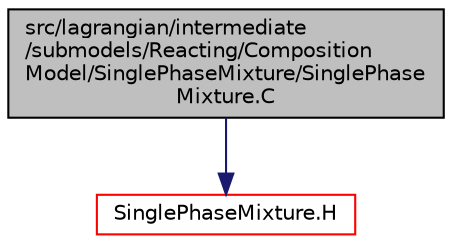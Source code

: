 digraph "src/lagrangian/intermediate/submodels/Reacting/CompositionModel/SinglePhaseMixture/SinglePhaseMixture.C"
{
  bgcolor="transparent";
  edge [fontname="Helvetica",fontsize="10",labelfontname="Helvetica",labelfontsize="10"];
  node [fontname="Helvetica",fontsize="10",shape=record];
  Node1 [label="src/lagrangian/intermediate\l/submodels/Reacting/Composition\lModel/SinglePhaseMixture/SinglePhase\lMixture.C",height=0.2,width=0.4,color="black", fillcolor="grey75", style="filled", fontcolor="black"];
  Node1 -> Node2 [color="midnightblue",fontsize="10",style="solid",fontname="Helvetica"];
  Node2 [label="SinglePhaseMixture.H",height=0.2,width=0.4,color="red",URL="$a06928.html"];
}

